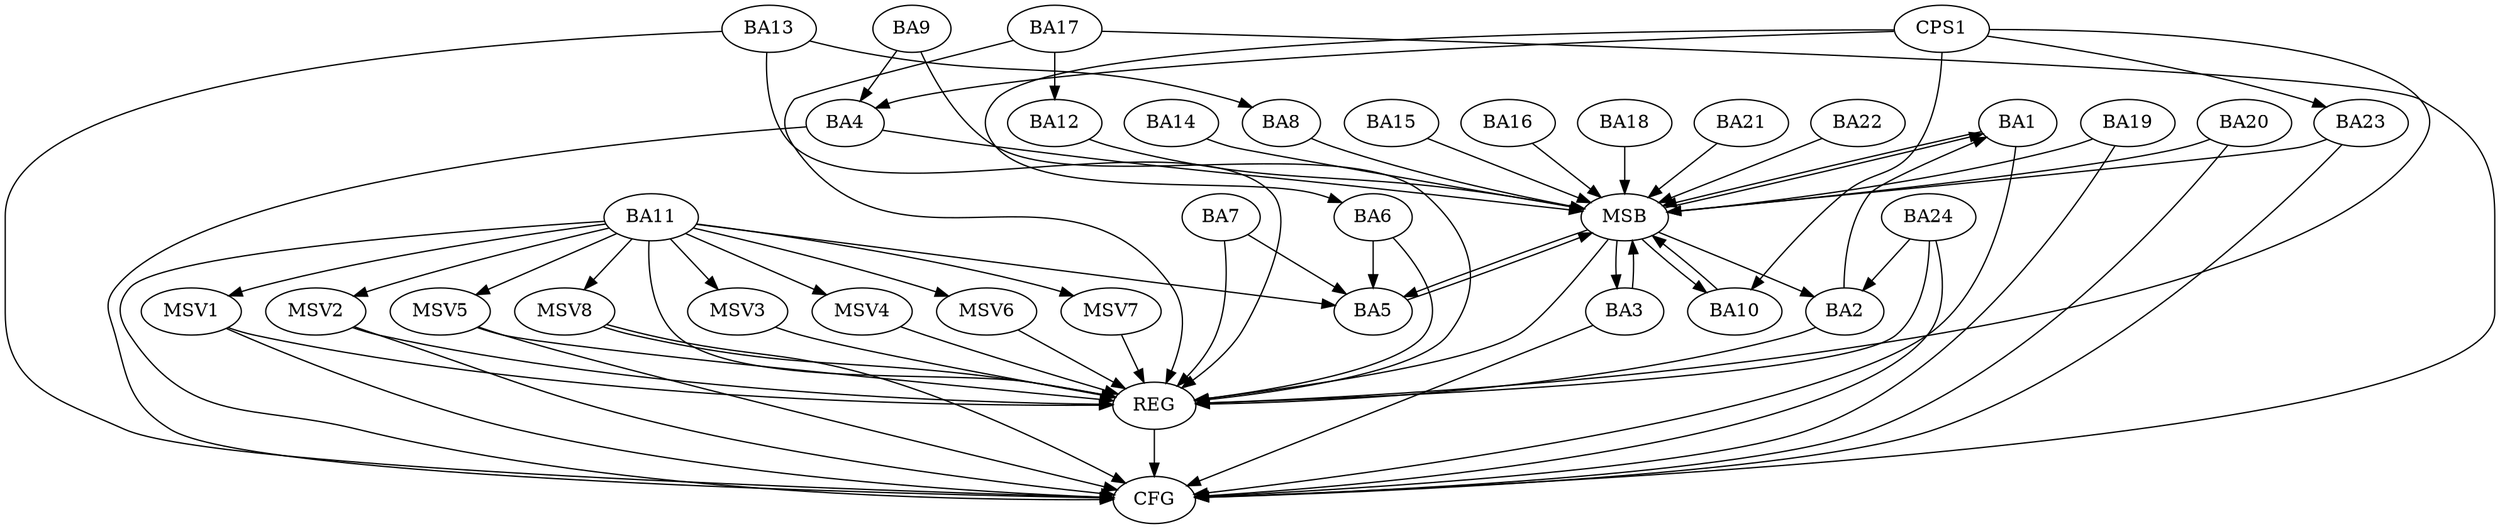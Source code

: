 strict digraph G {
  BA1 [ label="BA1" ];
  BA2 [ label="BA2" ];
  BA3 [ label="BA3" ];
  BA4 [ label="BA4" ];
  BA5 [ label="BA5" ];
  BA6 [ label="BA6" ];
  BA7 [ label="BA7" ];
  BA8 [ label="BA8" ];
  BA9 [ label="BA9" ];
  BA10 [ label="BA10" ];
  BA11 [ label="BA11" ];
  BA12 [ label="BA12" ];
  BA13 [ label="BA13" ];
  BA14 [ label="BA14" ];
  BA15 [ label="BA15" ];
  BA16 [ label="BA16" ];
  BA17 [ label="BA17" ];
  BA18 [ label="BA18" ];
  BA19 [ label="BA19" ];
  BA20 [ label="BA20" ];
  BA21 [ label="BA21" ];
  BA22 [ label="BA22" ];
  BA23 [ label="BA23" ];
  BA24 [ label="BA24" ];
  CPS1 [ label="CPS1" ];
  REG [ label="REG" ];
  MSB [ label="MSB" ];
  CFG [ label="CFG" ];
  MSV1 [ label="MSV1" ];
  MSV2 [ label="MSV2" ];
  MSV3 [ label="MSV3" ];
  MSV4 [ label="MSV4" ];
  MSV5 [ label="MSV5" ];
  MSV6 [ label="MSV6" ];
  MSV7 [ label="MSV7" ];
  MSV8 [ label="MSV8" ];
  BA2 -> BA1;
  BA6 -> BA5;
  BA7 -> BA5;
  BA9 -> BA4;
  BA11 -> BA5;
  BA13 -> BA8;
  BA17 -> BA12;
  BA24 -> BA2;
  CPS1 -> BA10;
  CPS1 -> BA6;
  CPS1 -> BA23;
  CPS1 -> BA4;
  BA2 -> REG;
  BA6 -> REG;
  BA7 -> REG;
  BA9 -> REG;
  BA11 -> REG;
  BA13 -> REG;
  BA17 -> REG;
  BA24 -> REG;
  CPS1 -> REG;
  BA1 -> MSB;
  MSB -> BA2;
  MSB -> REG;
  BA3 -> MSB;
  MSB -> BA1;
  BA4 -> MSB;
  MSB -> BA3;
  BA5 -> MSB;
  BA8 -> MSB;
  BA10 -> MSB;
  BA12 -> MSB;
  BA14 -> MSB;
  BA15 -> MSB;
  MSB -> BA5;
  BA16 -> MSB;
  BA18 -> MSB;
  BA19 -> MSB;
  MSB -> BA10;
  BA20 -> MSB;
  BA21 -> MSB;
  BA22 -> MSB;
  BA23 -> MSB;
  BA19 -> CFG;
  BA13 -> CFG;
  BA4 -> CFG;
  BA24 -> CFG;
  BA1 -> CFG;
  BA11 -> CFG;
  BA23 -> CFG;
  BA3 -> CFG;
  BA17 -> CFG;
  BA20 -> CFG;
  REG -> CFG;
  BA11 -> MSV1;
  MSV1 -> REG;
  MSV1 -> CFG;
  BA11 -> MSV2;
  BA11 -> MSV3;
  BA11 -> MSV4;
  BA11 -> MSV5;
  MSV2 -> REG;
  MSV2 -> CFG;
  MSV3 -> REG;
  MSV4 -> REG;
  MSV5 -> REG;
  MSV5 -> CFG;
  BA11 -> MSV6;
  MSV6 -> REG;
  BA11 -> MSV7;
  MSV7 -> REG;
  BA11 -> MSV8;
  MSV8 -> REG;
  MSV8 -> CFG;
}
